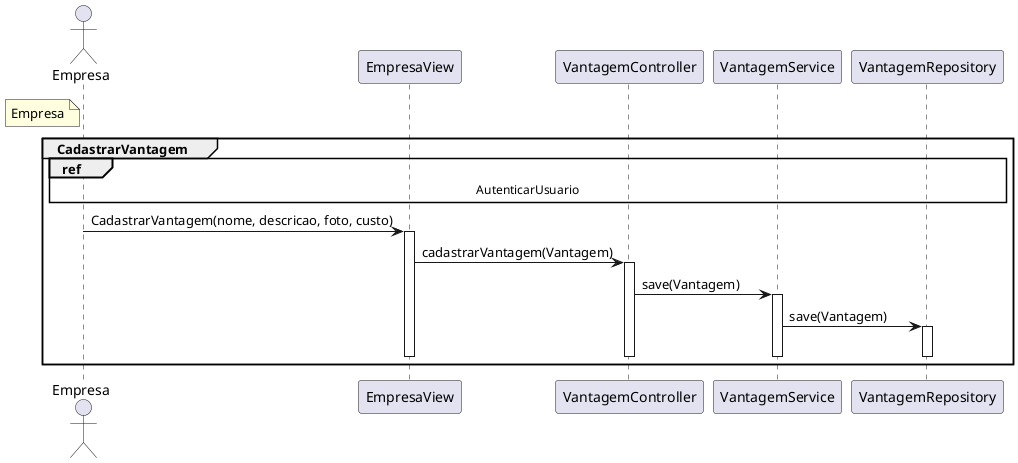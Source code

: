 @startuml Empresa

actor "Empresa" as Empresa
note left of Empresa #LightYellow
    Empresa
end note

participant "EmpresaView" as EmpresaView
participant "VantagemController" as VantagemController
participant "VantagemService" as VantagemService
participant "VantagemRepository" as VantagemRepository

group CadastrarVantagem
    ref over Empresa,EmpresaView, VantagemController, VantagemRepository : AutenticarUsuario
    Empresa -> EmpresaView :  CadastrarVantagem(nome, descricao, foto, custo)
    activate EmpresaView
    EmpresaView -> VantagemController : cadastrarVantagem(Vantagem)
    activate VantagemController
    VantagemController -> VantagemService : save(Vantagem)
    activate VantagemService
    VantagemService -> VantagemRepository : save(Vantagem)
    activate VantagemRepository
    deactivate VantagemRepository
    deactivate VantagemService
    deactivate VantagemController
    deactivate EmpresaView
end

@enduml
